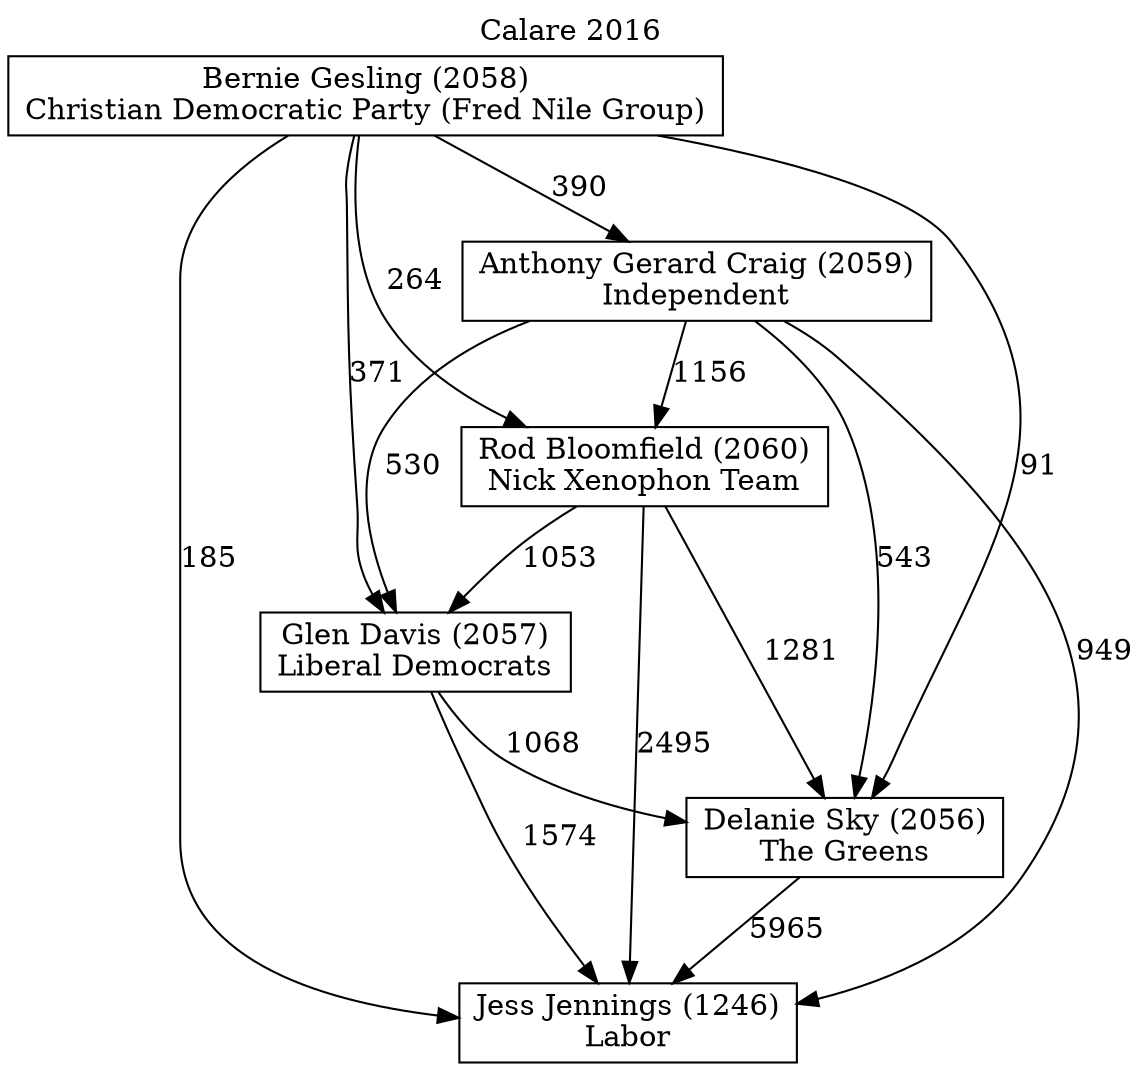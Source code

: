 // House preference flow
digraph "Jess Jennings (1246)_Calare_2016" {
	graph [label="Calare 2016" labelloc=t mclimit=10]
	node [shape=box]
	"Jess Jennings (1246)" [label="Jess Jennings (1246)
Labor"]
	"Rod Bloomfield (2060)" [label="Rod Bloomfield (2060)
Nick Xenophon Team"]
	"Bernie Gesling (2058)" [label="Bernie Gesling (2058)
Christian Democratic Party (Fred Nile Group)"]
	"Anthony Gerard Craig (2059)" [label="Anthony Gerard Craig (2059)
Independent"]
	"Glen Davis (2057)" [label="Glen Davis (2057)
Liberal Democrats"]
	"Delanie Sky (2056)" [label="Delanie Sky (2056)
The Greens"]
	"Anthony Gerard Craig (2059)" -> "Jess Jennings (1246)" [label=949]
	"Anthony Gerard Craig (2059)" -> "Glen Davis (2057)" [label=530]
	"Glen Davis (2057)" -> "Jess Jennings (1246)" [label=1574]
	"Bernie Gesling (2058)" -> "Glen Davis (2057)" [label=371]
	"Bernie Gesling (2058)" -> "Anthony Gerard Craig (2059)" [label=390]
	"Rod Bloomfield (2060)" -> "Jess Jennings (1246)" [label=2495]
	"Rod Bloomfield (2060)" -> "Glen Davis (2057)" [label=1053]
	"Bernie Gesling (2058)" -> "Rod Bloomfield (2060)" [label=264]
	"Bernie Gesling (2058)" -> "Delanie Sky (2056)" [label=91]
	"Anthony Gerard Craig (2059)" -> "Delanie Sky (2056)" [label=543]
	"Bernie Gesling (2058)" -> "Jess Jennings (1246)" [label=185]
	"Rod Bloomfield (2060)" -> "Delanie Sky (2056)" [label=1281]
	"Anthony Gerard Craig (2059)" -> "Rod Bloomfield (2060)" [label=1156]
	"Delanie Sky (2056)" -> "Jess Jennings (1246)" [label=5965]
	"Glen Davis (2057)" -> "Delanie Sky (2056)" [label=1068]
}
